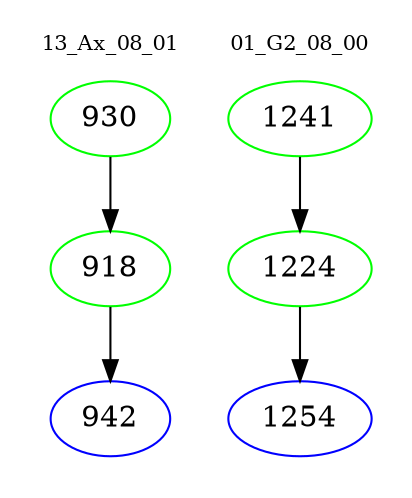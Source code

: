 digraph{
subgraph cluster_0 {
color = white
label = "13_Ax_08_01";
fontsize=10;
T0_930 [label="930", color="green"]
T0_930 -> T0_918 [color="black"]
T0_918 [label="918", color="green"]
T0_918 -> T0_942 [color="black"]
T0_942 [label="942", color="blue"]
}
subgraph cluster_1 {
color = white
label = "01_G2_08_00";
fontsize=10;
T1_1241 [label="1241", color="green"]
T1_1241 -> T1_1224 [color="black"]
T1_1224 [label="1224", color="green"]
T1_1224 -> T1_1254 [color="black"]
T1_1254 [label="1254", color="blue"]
}
}
